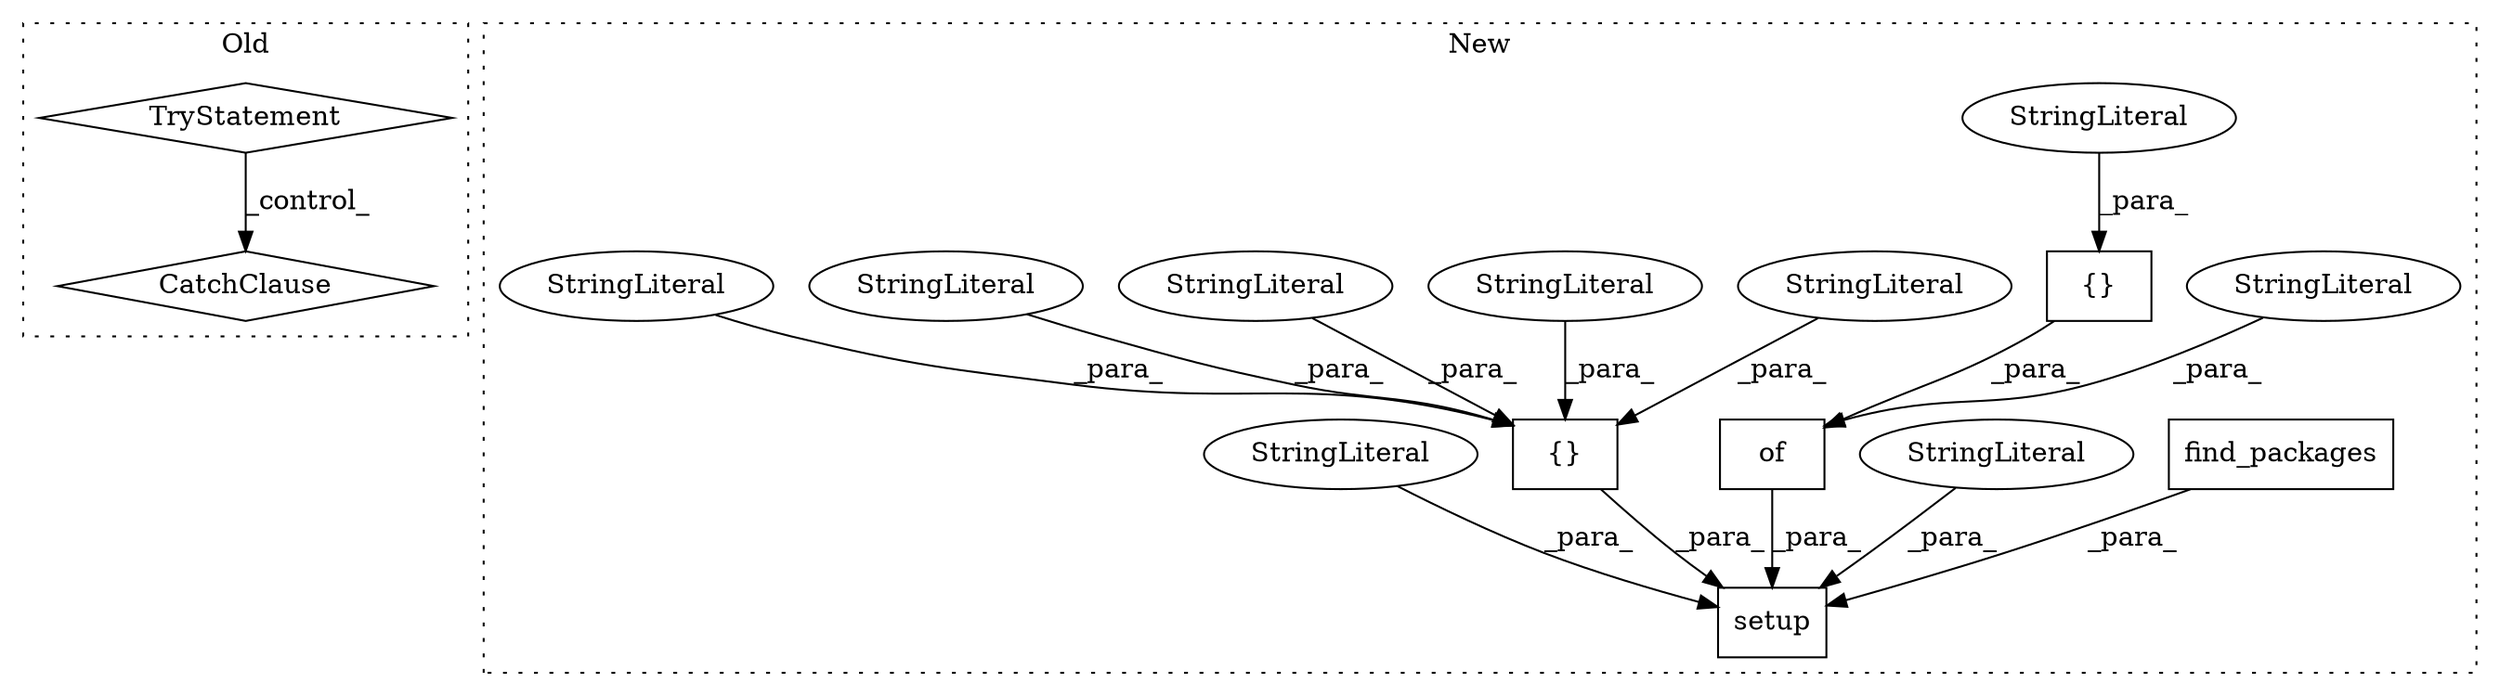 digraph G {
subgraph cluster0 {
1 [label="CatchClause" a="12" s="663,695" l="13,2" shape="diamond"];
3 [label="TryStatement" a="54" s="418" l="4" shape="diamond"];
label = "Old";
style="dotted";
}
subgraph cluster1 {
2 [label="find_packages" a="32" s="362" l="15" shape="box"];
4 [label="setup" a="32" s="286,577" l="6,1" shape="box"];
5 [label="of" a="32" s="515,576" l="3,1" shape="box"];
6 [label="{}" a="4" s="390,509" l="1,1" shape="box"];
7 [label="StringLiteral" a="45" s="485" l="14" shape="ellipse"];
8 [label="{}" a="4" s="537,575" l="1,1" shape="box"];
9 [label="StringLiteral" a="45" s="318" l="43" shape="ellipse"];
10 [label="StringLiteral" a="45" s="545" l="17" shape="ellipse"];
11 [label="StringLiteral" a="45" s="518" l="6" shape="ellipse"];
12 [label="StringLiteral" a="45" s="407" l="16" shape="ellipse"];
13 [label="StringLiteral" a="45" s="424" l="8" shape="ellipse"];
14 [label="StringLiteral" a="45" s="500" l="9" shape="ellipse"];
15 [label="StringLiteral" a="45" s="464" l="20" shape="ellipse"];
16 [label="StringLiteral" a="45" s="292" l="17" shape="ellipse"];
label = "New";
style="dotted";
}
2 -> 4 [label="_para_"];
3 -> 1 [label="_control_"];
5 -> 4 [label="_para_"];
6 -> 4 [label="_para_"];
7 -> 6 [label="_para_"];
8 -> 5 [label="_para_"];
9 -> 4 [label="_para_"];
10 -> 8 [label="_para_"];
11 -> 5 [label="_para_"];
12 -> 6 [label="_para_"];
13 -> 6 [label="_para_"];
14 -> 6 [label="_para_"];
15 -> 6 [label="_para_"];
16 -> 4 [label="_para_"];
}
